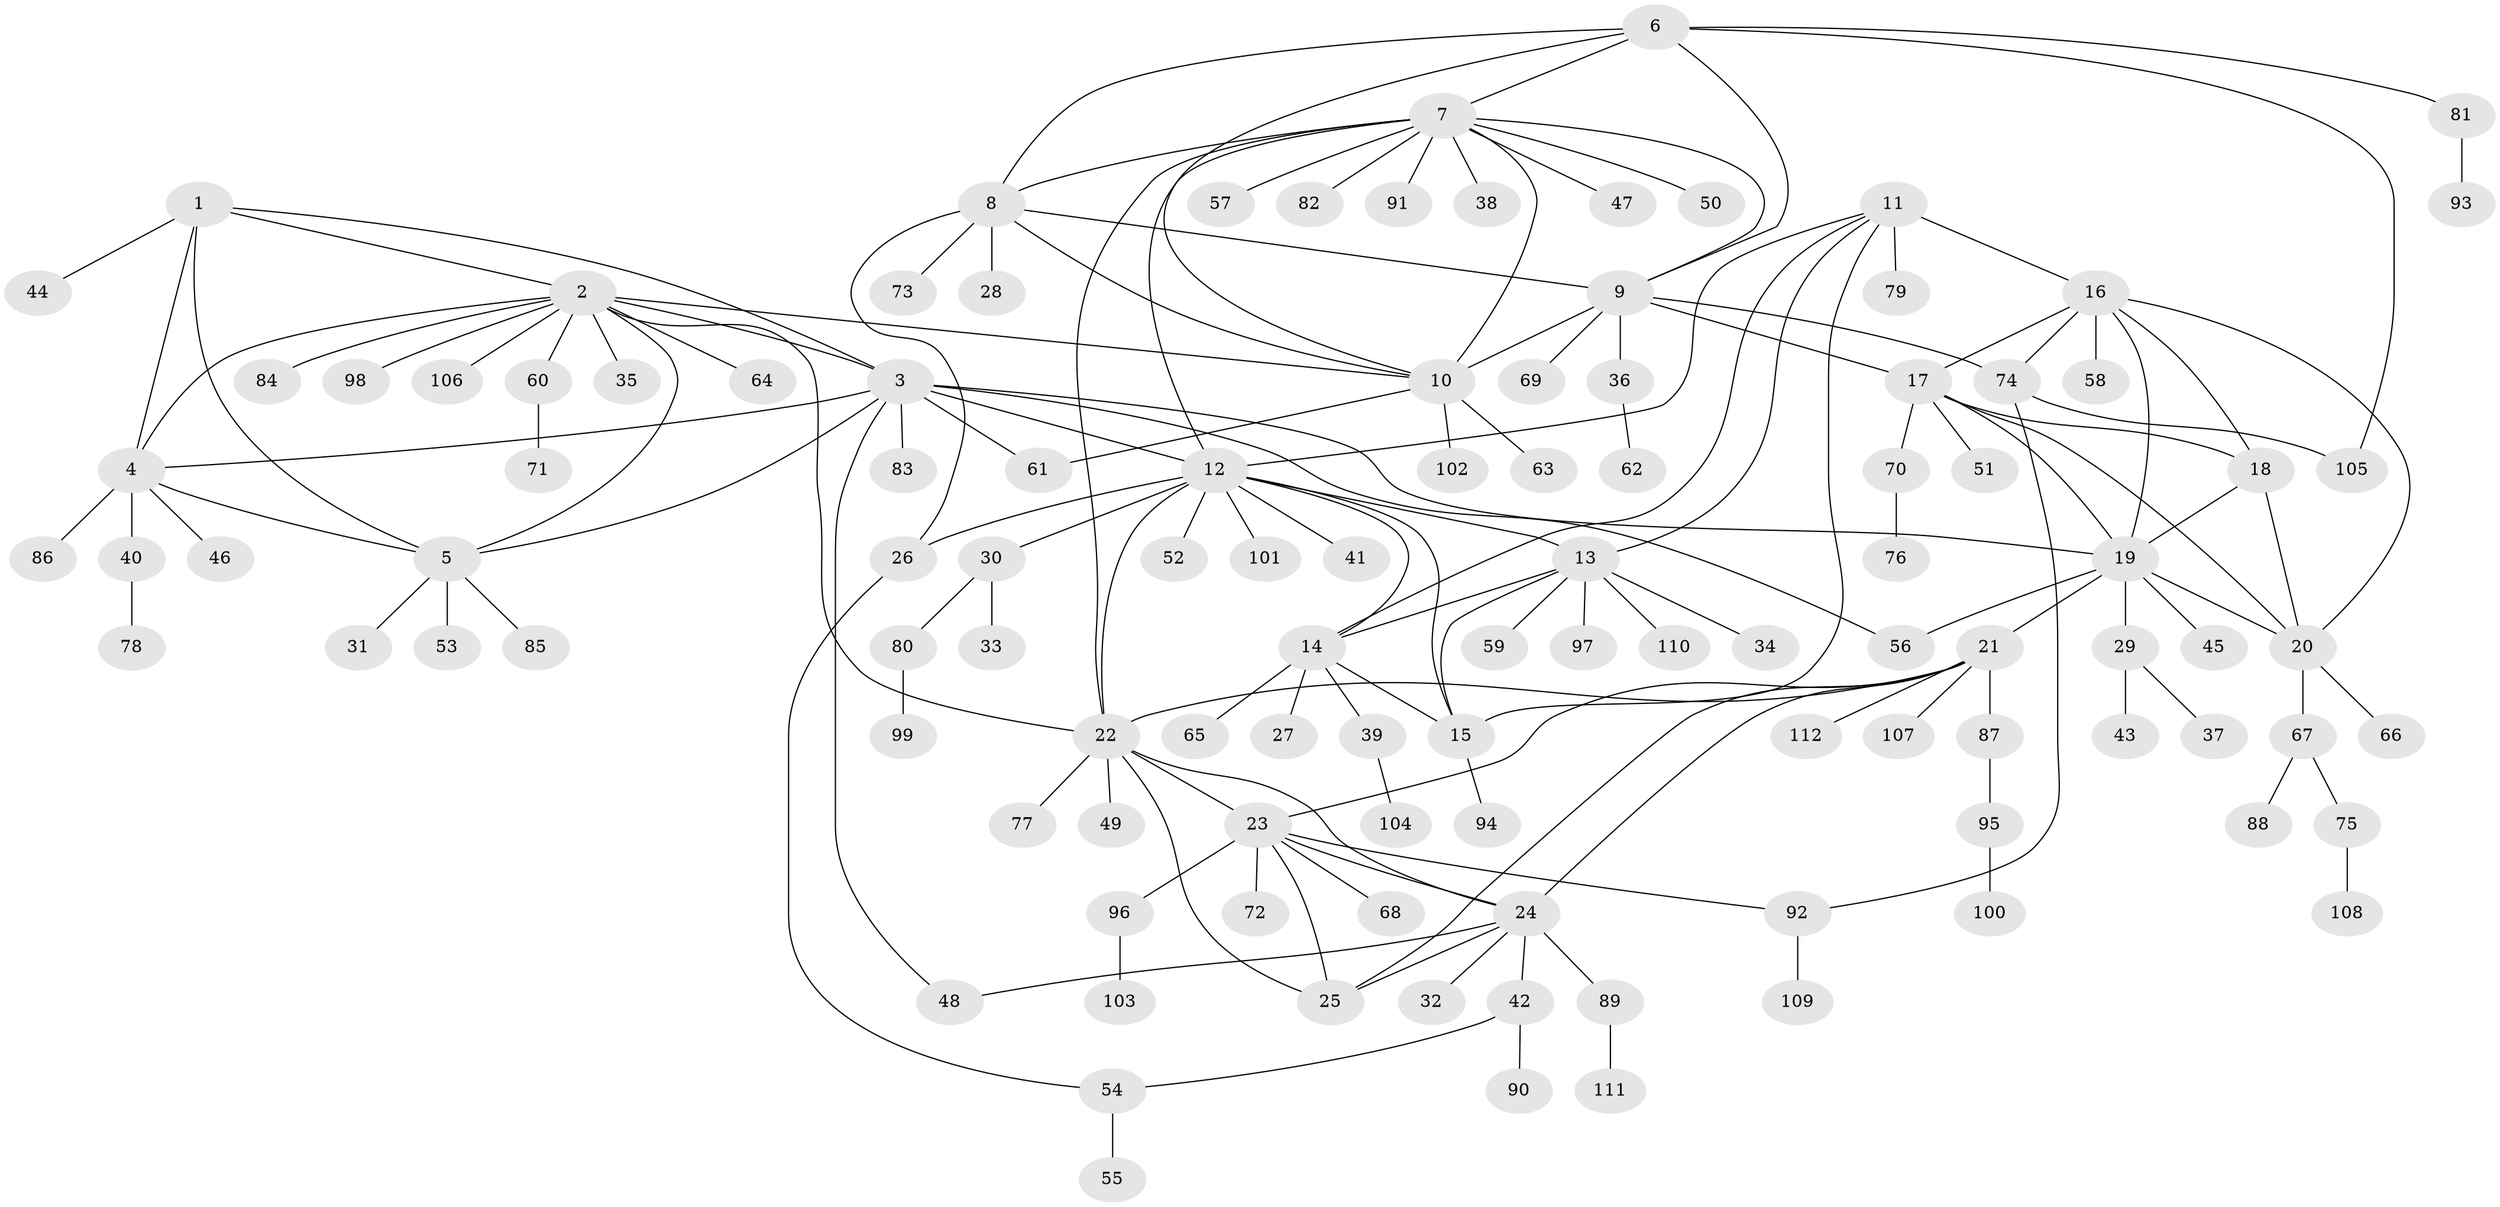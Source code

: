 // Generated by graph-tools (version 1.1) at 2025/54/03/09/25 04:54:33]
// undirected, 112 vertices, 155 edges
graph export_dot {
graph [start="1"]
  node [color=gray90,style=filled];
  1;
  2;
  3;
  4;
  5;
  6;
  7;
  8;
  9;
  10;
  11;
  12;
  13;
  14;
  15;
  16;
  17;
  18;
  19;
  20;
  21;
  22;
  23;
  24;
  25;
  26;
  27;
  28;
  29;
  30;
  31;
  32;
  33;
  34;
  35;
  36;
  37;
  38;
  39;
  40;
  41;
  42;
  43;
  44;
  45;
  46;
  47;
  48;
  49;
  50;
  51;
  52;
  53;
  54;
  55;
  56;
  57;
  58;
  59;
  60;
  61;
  62;
  63;
  64;
  65;
  66;
  67;
  68;
  69;
  70;
  71;
  72;
  73;
  74;
  75;
  76;
  77;
  78;
  79;
  80;
  81;
  82;
  83;
  84;
  85;
  86;
  87;
  88;
  89;
  90;
  91;
  92;
  93;
  94;
  95;
  96;
  97;
  98;
  99;
  100;
  101;
  102;
  103;
  104;
  105;
  106;
  107;
  108;
  109;
  110;
  111;
  112;
  1 -- 2;
  1 -- 3;
  1 -- 4;
  1 -- 5;
  1 -- 44;
  2 -- 3;
  2 -- 4;
  2 -- 5;
  2 -- 10;
  2 -- 22;
  2 -- 35;
  2 -- 60;
  2 -- 64;
  2 -- 84;
  2 -- 98;
  2 -- 106;
  3 -- 4;
  3 -- 5;
  3 -- 12;
  3 -- 19;
  3 -- 48;
  3 -- 56;
  3 -- 61;
  3 -- 83;
  4 -- 5;
  4 -- 40;
  4 -- 46;
  4 -- 86;
  5 -- 31;
  5 -- 53;
  5 -- 85;
  6 -- 7;
  6 -- 8;
  6 -- 9;
  6 -- 10;
  6 -- 81;
  6 -- 105;
  7 -- 8;
  7 -- 9;
  7 -- 10;
  7 -- 12;
  7 -- 22;
  7 -- 38;
  7 -- 47;
  7 -- 50;
  7 -- 57;
  7 -- 82;
  7 -- 91;
  8 -- 9;
  8 -- 10;
  8 -- 26;
  8 -- 28;
  8 -- 73;
  9 -- 10;
  9 -- 17;
  9 -- 36;
  9 -- 69;
  9 -- 74;
  10 -- 61;
  10 -- 63;
  10 -- 102;
  11 -- 12;
  11 -- 13;
  11 -- 14;
  11 -- 15;
  11 -- 16;
  11 -- 79;
  12 -- 13;
  12 -- 14;
  12 -- 15;
  12 -- 22;
  12 -- 26;
  12 -- 30;
  12 -- 41;
  12 -- 52;
  12 -- 101;
  13 -- 14;
  13 -- 15;
  13 -- 34;
  13 -- 59;
  13 -- 97;
  13 -- 110;
  14 -- 15;
  14 -- 27;
  14 -- 39;
  14 -- 65;
  15 -- 94;
  16 -- 17;
  16 -- 18;
  16 -- 19;
  16 -- 20;
  16 -- 58;
  16 -- 74;
  17 -- 18;
  17 -- 19;
  17 -- 20;
  17 -- 51;
  17 -- 70;
  18 -- 19;
  18 -- 20;
  19 -- 20;
  19 -- 21;
  19 -- 29;
  19 -- 45;
  19 -- 56;
  20 -- 66;
  20 -- 67;
  21 -- 22;
  21 -- 23;
  21 -- 24;
  21 -- 25;
  21 -- 87;
  21 -- 107;
  21 -- 112;
  22 -- 23;
  22 -- 24;
  22 -- 25;
  22 -- 49;
  22 -- 77;
  23 -- 24;
  23 -- 25;
  23 -- 68;
  23 -- 72;
  23 -- 92;
  23 -- 96;
  24 -- 25;
  24 -- 32;
  24 -- 42;
  24 -- 48;
  24 -- 89;
  26 -- 54;
  29 -- 37;
  29 -- 43;
  30 -- 33;
  30 -- 80;
  36 -- 62;
  39 -- 104;
  40 -- 78;
  42 -- 54;
  42 -- 90;
  54 -- 55;
  60 -- 71;
  67 -- 75;
  67 -- 88;
  70 -- 76;
  74 -- 92;
  74 -- 105;
  75 -- 108;
  80 -- 99;
  81 -- 93;
  87 -- 95;
  89 -- 111;
  92 -- 109;
  95 -- 100;
  96 -- 103;
}
